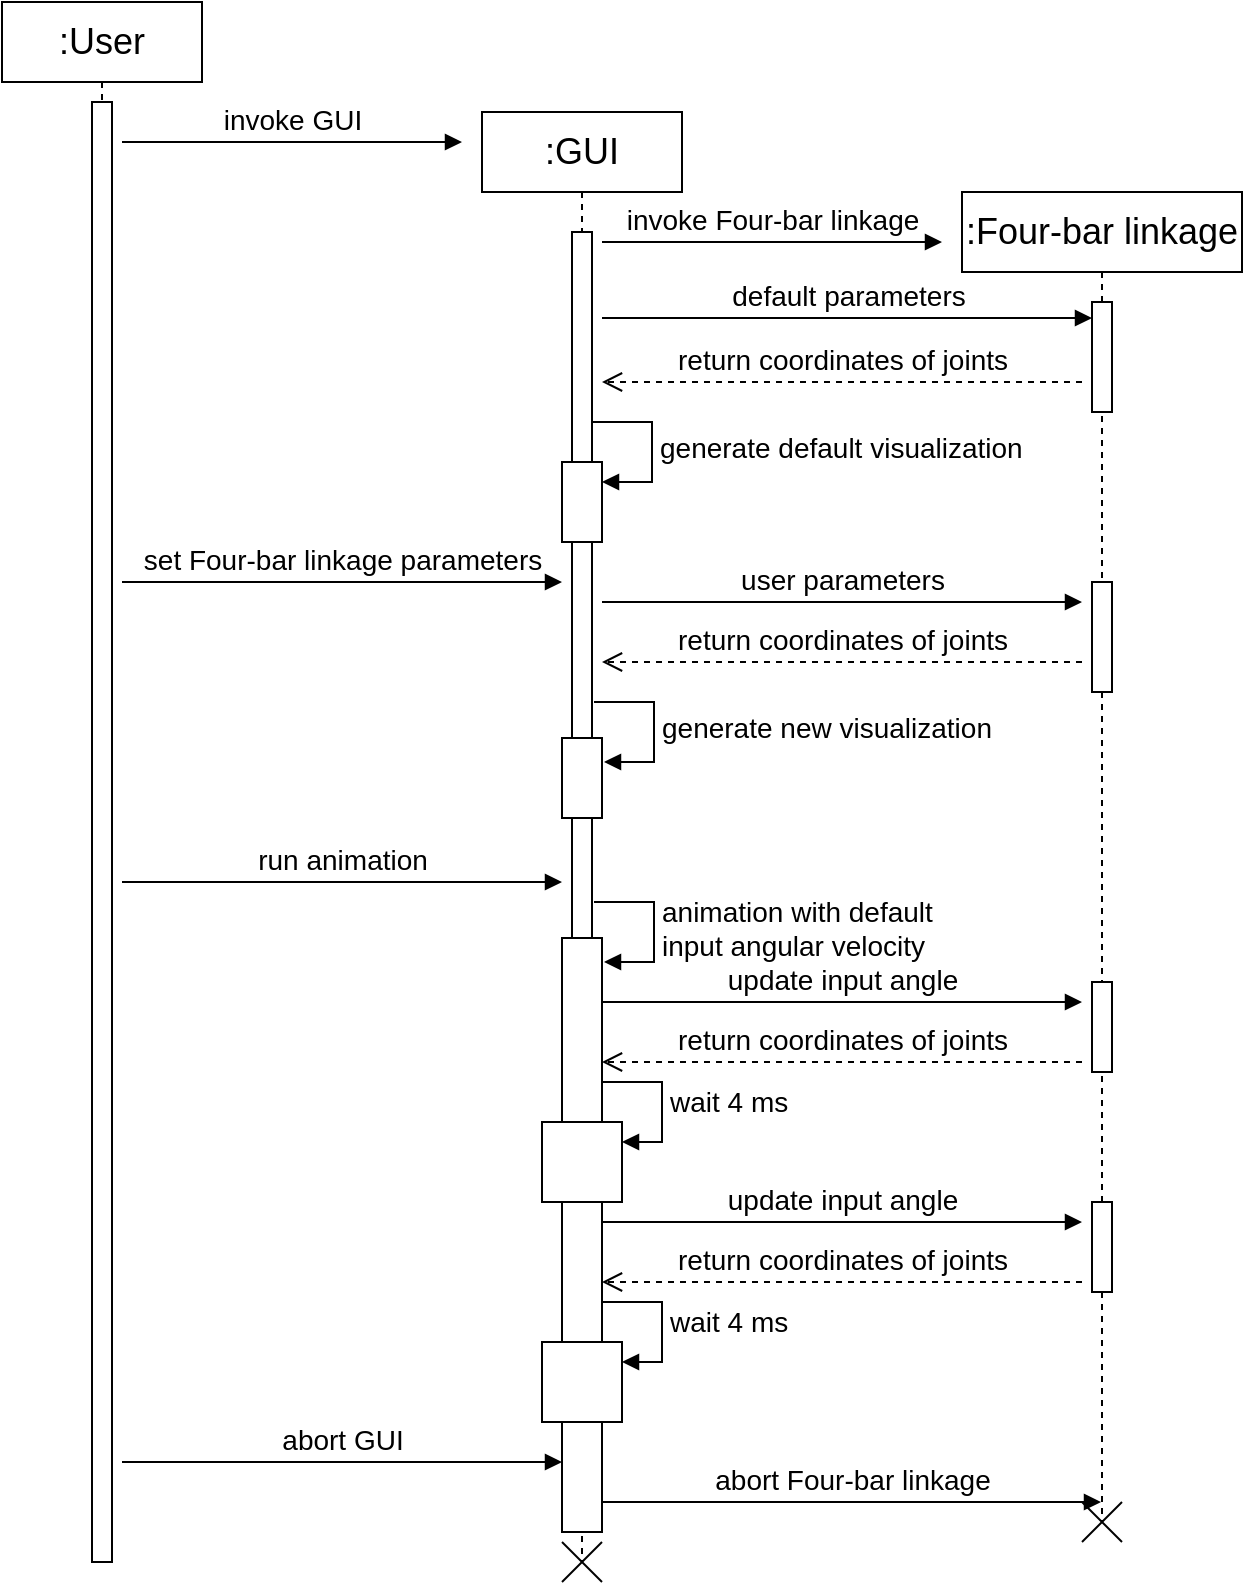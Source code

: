 <mxfile version="24.6.4" type="device">
  <diagram name="Page-1" id="cAkDwb3dpBCykrD9p5sb">
    <mxGraphModel dx="1050" dy="522" grid="1" gridSize="10" guides="1" tooltips="1" connect="1" arrows="1" fold="1" page="1" pageScale="1" pageWidth="850" pageHeight="1100" math="0" shadow="0">
      <root>
        <mxCell id="0" />
        <mxCell id="1" parent="0" />
        <mxCell id="70RRUC4E0DwpBRVmje0A-4" value="&lt;span style=&quot;font-size: 18px;&quot;&gt;:GUI&lt;/span&gt;" style="shape=umlLifeline;perimeter=lifelinePerimeter;whiteSpace=wrap;html=1;container=1;dropTarget=0;collapsible=0;recursiveResize=0;outlineConnect=0;portConstraint=eastwest;newEdgeStyle={&quot;curved&quot;:0,&quot;rounded&quot;:0};fontSize=18;" vertex="1" parent="1">
          <mxGeometry x="300" y="85" width="100" height="725" as="geometry" />
        </mxCell>
        <mxCell id="70RRUC4E0DwpBRVmje0A-6" value="" style="html=1;points=[[0,0,0,0,5],[0,1,0,0,-5],[1,0,0,0,5],[1,1,0,0,-5]];perimeter=orthogonalPerimeter;outlineConnect=0;targetShapes=umlLifeline;portConstraint=eastwest;newEdgeStyle={&quot;curved&quot;:0,&quot;rounded&quot;:0};" vertex="1" parent="70RRUC4E0DwpBRVmje0A-4">
          <mxGeometry x="45" y="60" width="10" height="620" as="geometry" />
        </mxCell>
        <mxCell id="70RRUC4E0DwpBRVmje0A-17" value="" style="html=1;points=[[0,0,0,0,5],[0,1,0,0,-5],[1,0,0,0,5],[1,1,0,0,-5]];perimeter=orthogonalPerimeter;outlineConnect=0;targetShapes=umlLifeline;portConstraint=eastwest;newEdgeStyle={&quot;curved&quot;:0,&quot;rounded&quot;:0};" vertex="1" parent="70RRUC4E0DwpBRVmje0A-4">
          <mxGeometry x="40" y="175" width="20" height="40" as="geometry" />
        </mxCell>
        <mxCell id="70RRUC4E0DwpBRVmje0A-18" value="generate default visualization" style="html=1;align=left;spacingLeft=2;endArrow=block;rounded=0;edgeStyle=orthogonalEdgeStyle;curved=0;rounded=0;fontSize=14;" edge="1" target="70RRUC4E0DwpBRVmje0A-17" parent="70RRUC4E0DwpBRVmje0A-4">
          <mxGeometry relative="1" as="geometry">
            <mxPoint x="55" y="155" as="sourcePoint" />
            <Array as="points">
              <mxPoint x="85" y="155" />
              <mxPoint x="85" y="185" />
            </Array>
          </mxGeometry>
        </mxCell>
        <mxCell id="70RRUC4E0DwpBRVmje0A-23" value="" style="html=1;points=[[0,0,0,0,5],[0,1,0,0,-5],[1,0,0,0,5],[1,1,0,0,-5]];perimeter=orthogonalPerimeter;outlineConnect=0;targetShapes=umlLifeline;portConstraint=eastwest;newEdgeStyle={&quot;curved&quot;:0,&quot;rounded&quot;:0};" vertex="1" parent="70RRUC4E0DwpBRVmje0A-4">
          <mxGeometry x="40" y="313" width="20" height="40" as="geometry" />
        </mxCell>
        <mxCell id="70RRUC4E0DwpBRVmje0A-29" value="" style="html=1;points=[[0,0,0,0,5],[0,1,0,0,-5],[1,0,0,0,5],[1,1,0,0,-5]];perimeter=orthogonalPerimeter;outlineConnect=0;targetShapes=umlLifeline;portConstraint=eastwest;newEdgeStyle={&quot;curved&quot;:0,&quot;rounded&quot;:0};" vertex="1" parent="70RRUC4E0DwpBRVmje0A-4">
          <mxGeometry x="40" y="413" width="20" height="297" as="geometry" />
        </mxCell>
        <mxCell id="70RRUC4E0DwpBRVmje0A-30" value="animation with default&amp;nbsp;&lt;div&gt;input angular velocity&lt;/div&gt;" style="html=1;align=left;spacingLeft=2;endArrow=block;rounded=0;edgeStyle=orthogonalEdgeStyle;curved=0;rounded=0;fontSize=14;" edge="1" parent="70RRUC4E0DwpBRVmje0A-4">
          <mxGeometry relative="1" as="geometry">
            <mxPoint x="56" y="395" as="sourcePoint" />
            <Array as="points">
              <mxPoint x="86" y="395" />
              <mxPoint x="86" y="425" />
            </Array>
            <mxPoint x="61" y="425" as="targetPoint" />
          </mxGeometry>
        </mxCell>
        <mxCell id="70RRUC4E0DwpBRVmje0A-38" value="" style="html=1;points=[[0,0,0,0,5],[0,1,0,0,-5],[1,0,0,0,5],[1,1,0,0,-5]];perimeter=orthogonalPerimeter;outlineConnect=0;targetShapes=umlLifeline;portConstraint=eastwest;newEdgeStyle={&quot;curved&quot;:0,&quot;rounded&quot;:0};" vertex="1" parent="70RRUC4E0DwpBRVmje0A-4">
          <mxGeometry x="30" y="505" width="40" height="40" as="geometry" />
        </mxCell>
        <mxCell id="70RRUC4E0DwpBRVmje0A-39" value="wait 4 ms" style="html=1;align=left;spacingLeft=2;endArrow=block;rounded=0;edgeStyle=orthogonalEdgeStyle;curved=0;rounded=0;fontSize=14;" edge="1" target="70RRUC4E0DwpBRVmje0A-38" parent="70RRUC4E0DwpBRVmje0A-4">
          <mxGeometry relative="1" as="geometry">
            <mxPoint x="60" y="485" as="sourcePoint" />
            <Array as="points">
              <mxPoint x="90" y="515" />
            </Array>
          </mxGeometry>
        </mxCell>
        <mxCell id="70RRUC4E0DwpBRVmje0A-5" value="&lt;span style=&quot;font-size: 18px;&quot;&gt;:Four-bar linkage&lt;/span&gt;" style="shape=umlLifeline;perimeter=lifelinePerimeter;whiteSpace=wrap;html=1;container=1;dropTarget=0;collapsible=0;recursiveResize=0;outlineConnect=0;portConstraint=eastwest;newEdgeStyle={&quot;curved&quot;:0,&quot;rounded&quot;:0};fontSize=18;" vertex="1" parent="1">
          <mxGeometry x="540" y="125" width="140" height="665" as="geometry" />
        </mxCell>
        <mxCell id="70RRUC4E0DwpBRVmje0A-13" value="" style="html=1;points=[[0,0,0,0,5],[0,1,0,0,-5],[1,0,0,0,5],[1,1,0,0,-5]];perimeter=orthogonalPerimeter;outlineConnect=0;targetShapes=umlLifeline;portConstraint=eastwest;newEdgeStyle={&quot;curved&quot;:0,&quot;rounded&quot;:0};" vertex="1" parent="70RRUC4E0DwpBRVmje0A-5">
          <mxGeometry x="65" y="55" width="10" height="55" as="geometry" />
        </mxCell>
        <mxCell id="70RRUC4E0DwpBRVmje0A-20" value="" style="html=1;points=[[0,0,0,0,5],[0,1,0,0,-5],[1,0,0,0,5],[1,1,0,0,-5]];perimeter=orthogonalPerimeter;outlineConnect=0;targetShapes=umlLifeline;portConstraint=eastwest;newEdgeStyle={&quot;curved&quot;:0,&quot;rounded&quot;:0};" vertex="1" parent="70RRUC4E0DwpBRVmje0A-5">
          <mxGeometry x="65" y="195" width="10" height="55" as="geometry" />
        </mxCell>
        <mxCell id="70RRUC4E0DwpBRVmje0A-32" value="" style="html=1;points=[[0,0,0,0,5],[0,1,0,0,-5],[1,0,0,0,5],[1,1,0,0,-5]];perimeter=orthogonalPerimeter;outlineConnect=0;targetShapes=umlLifeline;portConstraint=eastwest;newEdgeStyle={&quot;curved&quot;:0,&quot;rounded&quot;:0};" vertex="1" parent="70RRUC4E0DwpBRVmje0A-5">
          <mxGeometry x="65" y="395" width="10" height="45" as="geometry" />
        </mxCell>
        <mxCell id="70RRUC4E0DwpBRVmje0A-42" value="" style="html=1;points=[[0,0,0,0,5],[0,1,0,0,-5],[1,0,0,0,5],[1,1,0,0,-5]];perimeter=orthogonalPerimeter;outlineConnect=0;targetShapes=umlLifeline;portConstraint=eastwest;newEdgeStyle={&quot;curved&quot;:0,&quot;rounded&quot;:0};" vertex="1" parent="70RRUC4E0DwpBRVmje0A-5">
          <mxGeometry x="-210" y="575" width="40" height="40" as="geometry" />
        </mxCell>
        <mxCell id="70RRUC4E0DwpBRVmje0A-43" value="wait 4 ms" style="html=1;align=left;spacingLeft=2;endArrow=block;rounded=0;edgeStyle=orthogonalEdgeStyle;curved=0;rounded=0;fontSize=14;" edge="1" parent="70RRUC4E0DwpBRVmje0A-5" target="70RRUC4E0DwpBRVmje0A-42">
          <mxGeometry relative="1" as="geometry">
            <mxPoint x="-180" y="555" as="sourcePoint" />
            <Array as="points">
              <mxPoint x="-150" y="585" />
            </Array>
          </mxGeometry>
        </mxCell>
        <mxCell id="70RRUC4E0DwpBRVmje0A-44" value="" style="html=1;points=[[0,0,0,0,5],[0,1,0,0,-5],[1,0,0,0,5],[1,1,0,0,-5]];perimeter=orthogonalPerimeter;outlineConnect=0;targetShapes=umlLifeline;portConstraint=eastwest;newEdgeStyle={&quot;curved&quot;:0,&quot;rounded&quot;:0};" vertex="1" parent="70RRUC4E0DwpBRVmje0A-5">
          <mxGeometry x="65" y="505" width="10" height="45" as="geometry" />
        </mxCell>
        <mxCell id="70RRUC4E0DwpBRVmje0A-45" value="update input angle" style="html=1;verticalAlign=bottom;endArrow=block;curved=0;rounded=0;fontSize=14;" edge="1" parent="70RRUC4E0DwpBRVmje0A-5">
          <mxGeometry width="80" relative="1" as="geometry">
            <mxPoint x="-180" y="515" as="sourcePoint" />
            <mxPoint x="60" y="515" as="targetPoint" />
          </mxGeometry>
        </mxCell>
        <mxCell id="70RRUC4E0DwpBRVmje0A-46" value="return coordinates of joints" style="html=1;verticalAlign=bottom;endArrow=open;dashed=1;endSize=8;curved=0;rounded=0;fontSize=14;" edge="1" parent="70RRUC4E0DwpBRVmje0A-5">
          <mxGeometry relative="1" as="geometry">
            <mxPoint x="60" y="545" as="sourcePoint" />
            <mxPoint x="-180" y="545" as="targetPoint" />
          </mxGeometry>
        </mxCell>
        <mxCell id="70RRUC4E0DwpBRVmje0A-8" value=":User" style="shape=umlLifeline;perimeter=lifelinePerimeter;whiteSpace=wrap;html=1;container=1;dropTarget=0;collapsible=0;recursiveResize=0;outlineConnect=0;portConstraint=eastwest;newEdgeStyle={&quot;curved&quot;:0,&quot;rounded&quot;:0};fontSize=18;" vertex="1" parent="1">
          <mxGeometry x="60" y="30" width="100" height="780" as="geometry" />
        </mxCell>
        <mxCell id="70RRUC4E0DwpBRVmje0A-9" value="" style="html=1;points=[[0,0,0,0,5],[0,1,0,0,-5],[1,0,0,0,5],[1,1,0,0,-5]];perimeter=orthogonalPerimeter;outlineConnect=0;targetShapes=umlLifeline;portConstraint=eastwest;newEdgeStyle={&quot;curved&quot;:0,&quot;rounded&quot;:0};" vertex="1" parent="70RRUC4E0DwpBRVmje0A-8">
          <mxGeometry x="45" y="50" width="10" height="730" as="geometry" />
        </mxCell>
        <mxCell id="70RRUC4E0DwpBRVmje0A-10" value="invoke GUI" style="html=1;verticalAlign=bottom;endArrow=block;curved=0;rounded=0;fontSize=14;" edge="1" parent="1">
          <mxGeometry width="80" relative="1" as="geometry">
            <mxPoint x="120" y="100" as="sourcePoint" />
            <mxPoint x="290" y="100" as="targetPoint" />
          </mxGeometry>
        </mxCell>
        <mxCell id="70RRUC4E0DwpBRVmje0A-11" value="invoke Four-bar linkage" style="html=1;verticalAlign=bottom;endArrow=block;curved=0;rounded=0;fontSize=14;" edge="1" parent="1">
          <mxGeometry width="80" relative="1" as="geometry">
            <mxPoint x="360" y="150" as="sourcePoint" />
            <mxPoint x="530" y="150" as="targetPoint" />
          </mxGeometry>
        </mxCell>
        <mxCell id="70RRUC4E0DwpBRVmje0A-12" value="default parameters" style="html=1;verticalAlign=bottom;endArrow=block;curved=0;rounded=0;fontSize=14;" edge="1" parent="1">
          <mxGeometry width="80" relative="1" as="geometry">
            <mxPoint x="360" y="188" as="sourcePoint" />
            <mxPoint x="605" y="188" as="targetPoint" />
          </mxGeometry>
        </mxCell>
        <mxCell id="70RRUC4E0DwpBRVmje0A-14" value="return coordinates of joints" style="html=1;verticalAlign=bottom;endArrow=open;dashed=1;endSize=8;curved=0;rounded=0;fontSize=14;" edge="1" parent="1">
          <mxGeometry relative="1" as="geometry">
            <mxPoint x="600" y="220" as="sourcePoint" />
            <mxPoint x="360" y="220" as="targetPoint" />
          </mxGeometry>
        </mxCell>
        <mxCell id="70RRUC4E0DwpBRVmje0A-19" value="set Four-bar linkage parameters" style="html=1;verticalAlign=bottom;endArrow=block;curved=0;rounded=0;fontSize=14;" edge="1" parent="1">
          <mxGeometry width="80" relative="1" as="geometry">
            <mxPoint x="120" y="320" as="sourcePoint" />
            <mxPoint x="340" y="320" as="targetPoint" />
          </mxGeometry>
        </mxCell>
        <mxCell id="70RRUC4E0DwpBRVmje0A-21" value="user parameters" style="html=1;verticalAlign=bottom;endArrow=block;curved=0;rounded=0;fontSize=14;" edge="1" parent="1">
          <mxGeometry width="80" relative="1" as="geometry">
            <mxPoint x="360" y="330" as="sourcePoint" />
            <mxPoint x="600" y="330" as="targetPoint" />
          </mxGeometry>
        </mxCell>
        <mxCell id="70RRUC4E0DwpBRVmje0A-22" value="return coordinates of joints" style="html=1;verticalAlign=bottom;endArrow=open;dashed=1;endSize=8;curved=0;rounded=0;fontSize=14;" edge="1" parent="1">
          <mxGeometry relative="1" as="geometry">
            <mxPoint x="600" y="360" as="sourcePoint" />
            <mxPoint x="360" y="360" as="targetPoint" />
          </mxGeometry>
        </mxCell>
        <mxCell id="70RRUC4E0DwpBRVmje0A-24" value="generate new visualization" style="html=1;align=left;spacingLeft=2;endArrow=block;rounded=0;edgeStyle=orthogonalEdgeStyle;curved=0;rounded=0;fontSize=14;" edge="1" parent="1">
          <mxGeometry relative="1" as="geometry">
            <mxPoint x="356" y="380" as="sourcePoint" />
            <Array as="points">
              <mxPoint x="386" y="380" />
              <mxPoint x="386" y="410" />
            </Array>
            <mxPoint x="361" y="410" as="targetPoint" />
          </mxGeometry>
        </mxCell>
        <mxCell id="70RRUC4E0DwpBRVmje0A-28" value="run animation" style="html=1;verticalAlign=bottom;endArrow=block;curved=0;rounded=0;fontSize=14;" edge="1" parent="1">
          <mxGeometry width="80" relative="1" as="geometry">
            <mxPoint x="120" y="470" as="sourcePoint" />
            <mxPoint x="340" y="470" as="targetPoint" />
          </mxGeometry>
        </mxCell>
        <mxCell id="70RRUC4E0DwpBRVmje0A-33" value="update input angle" style="html=1;verticalAlign=bottom;endArrow=block;curved=0;rounded=0;fontSize=14;" edge="1" parent="1">
          <mxGeometry width="80" relative="1" as="geometry">
            <mxPoint x="360" y="530" as="sourcePoint" />
            <mxPoint x="600" y="530" as="targetPoint" />
          </mxGeometry>
        </mxCell>
        <mxCell id="70RRUC4E0DwpBRVmje0A-34" value="return coordinates of joints" style="html=1;verticalAlign=bottom;endArrow=open;dashed=1;endSize=8;curved=0;rounded=0;fontSize=14;" edge="1" parent="1">
          <mxGeometry relative="1" as="geometry">
            <mxPoint x="600" y="560" as="sourcePoint" />
            <mxPoint x="360" y="560" as="targetPoint" />
          </mxGeometry>
        </mxCell>
        <mxCell id="70RRUC4E0DwpBRVmje0A-48" value="abort GUI&lt;span style=&quot;color: rgba(0, 0, 0, 0); font-family: monospace; font-size: 0px; text-align: start; background-color: rgb(251, 251, 251);&quot;&gt;%3CmxGraphModel%3E%3Croot%3E%3CmxCell%20id%3D%220%22%2F%3E%3CmxCell%20id%3D%221%22%20parent%3D%220%22%2F%3E%3CmxCell%20id%3D%222%22%20value%3D%22run%20animation%22%20style%3D%22html%3D1%3BverticalAlign%3Dbottom%3BendArrow%3Dblock%3Bcurved%3D0%3Brounded%3D0%3BfontSize%3D14%3B%22%20edge%3D%221%22%20parent%3D%221%22%3E%3CmxGeometry%20width%3D%2280%22%20relative%3D%221%22%20as%3D%22geometry%22%3E%3CmxPoint%20x%3D%22120%22%20y%3D%22470%22%20as%3D%22sourcePoint%22%2F%3E%3CmxPoint%20x%3D%22340%22%20y%3D%22470%22%20as%3D%22targetPoint%22%2F%3E%3C%2FmxGeometry%3E%3C%2FmxCell%3E%3C%2Froot%3E%3C%2FmxGraphModel%3E&lt;/span&gt;" style="html=1;verticalAlign=bottom;endArrow=block;curved=0;rounded=0;fontSize=14;" edge="1" parent="1">
          <mxGeometry width="80" relative="1" as="geometry">
            <mxPoint x="120" y="760" as="sourcePoint" />
            <mxPoint x="340" y="760" as="targetPoint" />
          </mxGeometry>
        </mxCell>
        <mxCell id="70RRUC4E0DwpBRVmje0A-50" value="abort Four-bar linkage" style="html=1;verticalAlign=bottom;endArrow=block;curved=0;rounded=0;fontSize=14;" edge="1" parent="1" target="70RRUC4E0DwpBRVmje0A-5">
          <mxGeometry width="80" relative="1" as="geometry">
            <mxPoint x="360" y="780" as="sourcePoint" />
            <mxPoint x="600" y="780" as="targetPoint" />
          </mxGeometry>
        </mxCell>
        <mxCell id="70RRUC4E0DwpBRVmje0A-53" value="" style="group" vertex="1" connectable="0" parent="1">
          <mxGeometry x="600" y="780" width="20" height="20" as="geometry" />
        </mxCell>
        <mxCell id="70RRUC4E0DwpBRVmje0A-51" value="" style="endArrow=none;html=1;rounded=0;" edge="1" parent="70RRUC4E0DwpBRVmje0A-53">
          <mxGeometry width="50" height="50" relative="1" as="geometry">
            <mxPoint y="20" as="sourcePoint" />
            <mxPoint x="20" as="targetPoint" />
          </mxGeometry>
        </mxCell>
        <mxCell id="70RRUC4E0DwpBRVmje0A-52" value="" style="endArrow=none;html=1;rounded=0;" edge="1" parent="70RRUC4E0DwpBRVmje0A-53">
          <mxGeometry width="50" height="50" relative="1" as="geometry">
            <mxPoint as="sourcePoint" />
            <mxPoint x="20" y="20" as="targetPoint" />
          </mxGeometry>
        </mxCell>
        <mxCell id="70RRUC4E0DwpBRVmje0A-55" value="" style="group" vertex="1" connectable="0" parent="1">
          <mxGeometry x="340" y="800" width="20" height="20" as="geometry" />
        </mxCell>
        <mxCell id="70RRUC4E0DwpBRVmje0A-56" value="" style="endArrow=none;html=1;rounded=0;" edge="1" parent="70RRUC4E0DwpBRVmje0A-55">
          <mxGeometry width="50" height="50" relative="1" as="geometry">
            <mxPoint y="20" as="sourcePoint" />
            <mxPoint x="20" as="targetPoint" />
          </mxGeometry>
        </mxCell>
        <mxCell id="70RRUC4E0DwpBRVmje0A-57" value="" style="endArrow=none;html=1;rounded=0;" edge="1" parent="70RRUC4E0DwpBRVmje0A-55">
          <mxGeometry width="50" height="50" relative="1" as="geometry">
            <mxPoint as="sourcePoint" />
            <mxPoint x="20" y="20" as="targetPoint" />
          </mxGeometry>
        </mxCell>
      </root>
    </mxGraphModel>
  </diagram>
</mxfile>
